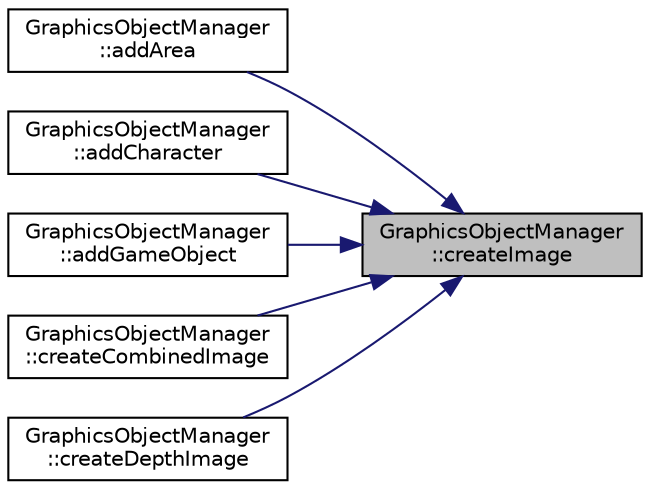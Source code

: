 digraph "GraphicsObjectManager::createImage"
{
 // LATEX_PDF_SIZE
  edge [fontname="Helvetica",fontsize="10",labelfontname="Helvetica",labelfontsize="10"];
  node [fontname="Helvetica",fontsize="10",shape=record];
  rankdir="RL";
  Node1 [label="GraphicsObjectManager\l::createImage",height=0.2,width=0.4,color="black", fillcolor="grey75", style="filled", fontcolor="black",tooltip="Creates an allocated image. The standard parameters make it easy to create a texture image on the GPU..."];
  Node1 -> Node2 [dir="back",color="midnightblue",fontsize="10",style="solid",fontname="Helvetica"];
  Node2 [label="GraphicsObjectManager\l::addArea",height=0.2,width=0.4,color="black", fillcolor="white", style="filled",URL="$classGraphicsObjectManager.html#a210353a39eb66174b93611070a440fdf",tooltip="Adds an area object to the buffer manager."];
  Node1 -> Node3 [dir="back",color="midnightblue",fontsize="10",style="solid",fontname="Helvetica"];
  Node3 [label="GraphicsObjectManager\l::addCharacter",height=0.2,width=0.4,color="black", fillcolor="white", style="filled",URL="$classGraphicsObjectManager.html#aff8acb0cefae98462ce06501c1d9fa3d",tooltip="Adds a character to the buffer manager with the given parameters."];
  Node1 -> Node4 [dir="back",color="midnightblue",fontsize="10",style="solid",fontname="Helvetica"];
  Node4 [label="GraphicsObjectManager\l::addGameObject",height=0.2,width=0.4,color="black", fillcolor="white", style="filled",URL="$classGraphicsObjectManager.html#ace6f78f0097abfb40a8c1957058792e8",tooltip="Adds a game object to the buffer manager."];
  Node1 -> Node5 [dir="back",color="midnightblue",fontsize="10",style="solid",fontname="Helvetica"];
  Node5 [label="GraphicsObjectManager\l::createCombinedImage",height=0.2,width=0.4,color="black", fillcolor="white", style="filled",URL="$classGraphicsObjectManager.html#a8fe7c8fba0915d5236ae3993575aaa63",tooltip="Creates an image for the given data and stores the memory to this class."];
  Node1 -> Node6 [dir="back",color="midnightblue",fontsize="10",style="solid",fontname="Helvetica"];
  Node6 [label="GraphicsObjectManager\l::createDepthImage",height=0.2,width=0.4,color="black", fillcolor="white", style="filled",URL="$classGraphicsObjectManager.html#a01ba2c0aa133c283558bc9a6d1f81db2",tooltip="Creates a depth image."];
}
